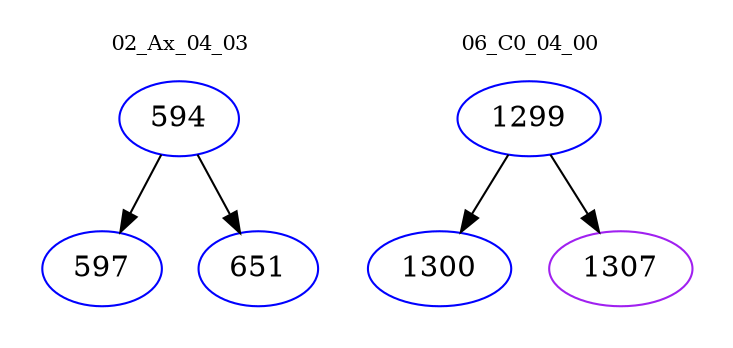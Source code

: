 digraph{
subgraph cluster_0 {
color = white
label = "02_Ax_04_03";
fontsize=10;
T0_594 [label="594", color="blue"]
T0_594 -> T0_597 [color="black"]
T0_597 [label="597", color="blue"]
T0_594 -> T0_651 [color="black"]
T0_651 [label="651", color="blue"]
}
subgraph cluster_1 {
color = white
label = "06_C0_04_00";
fontsize=10;
T1_1299 [label="1299", color="blue"]
T1_1299 -> T1_1300 [color="black"]
T1_1300 [label="1300", color="blue"]
T1_1299 -> T1_1307 [color="black"]
T1_1307 [label="1307", color="purple"]
}
}
